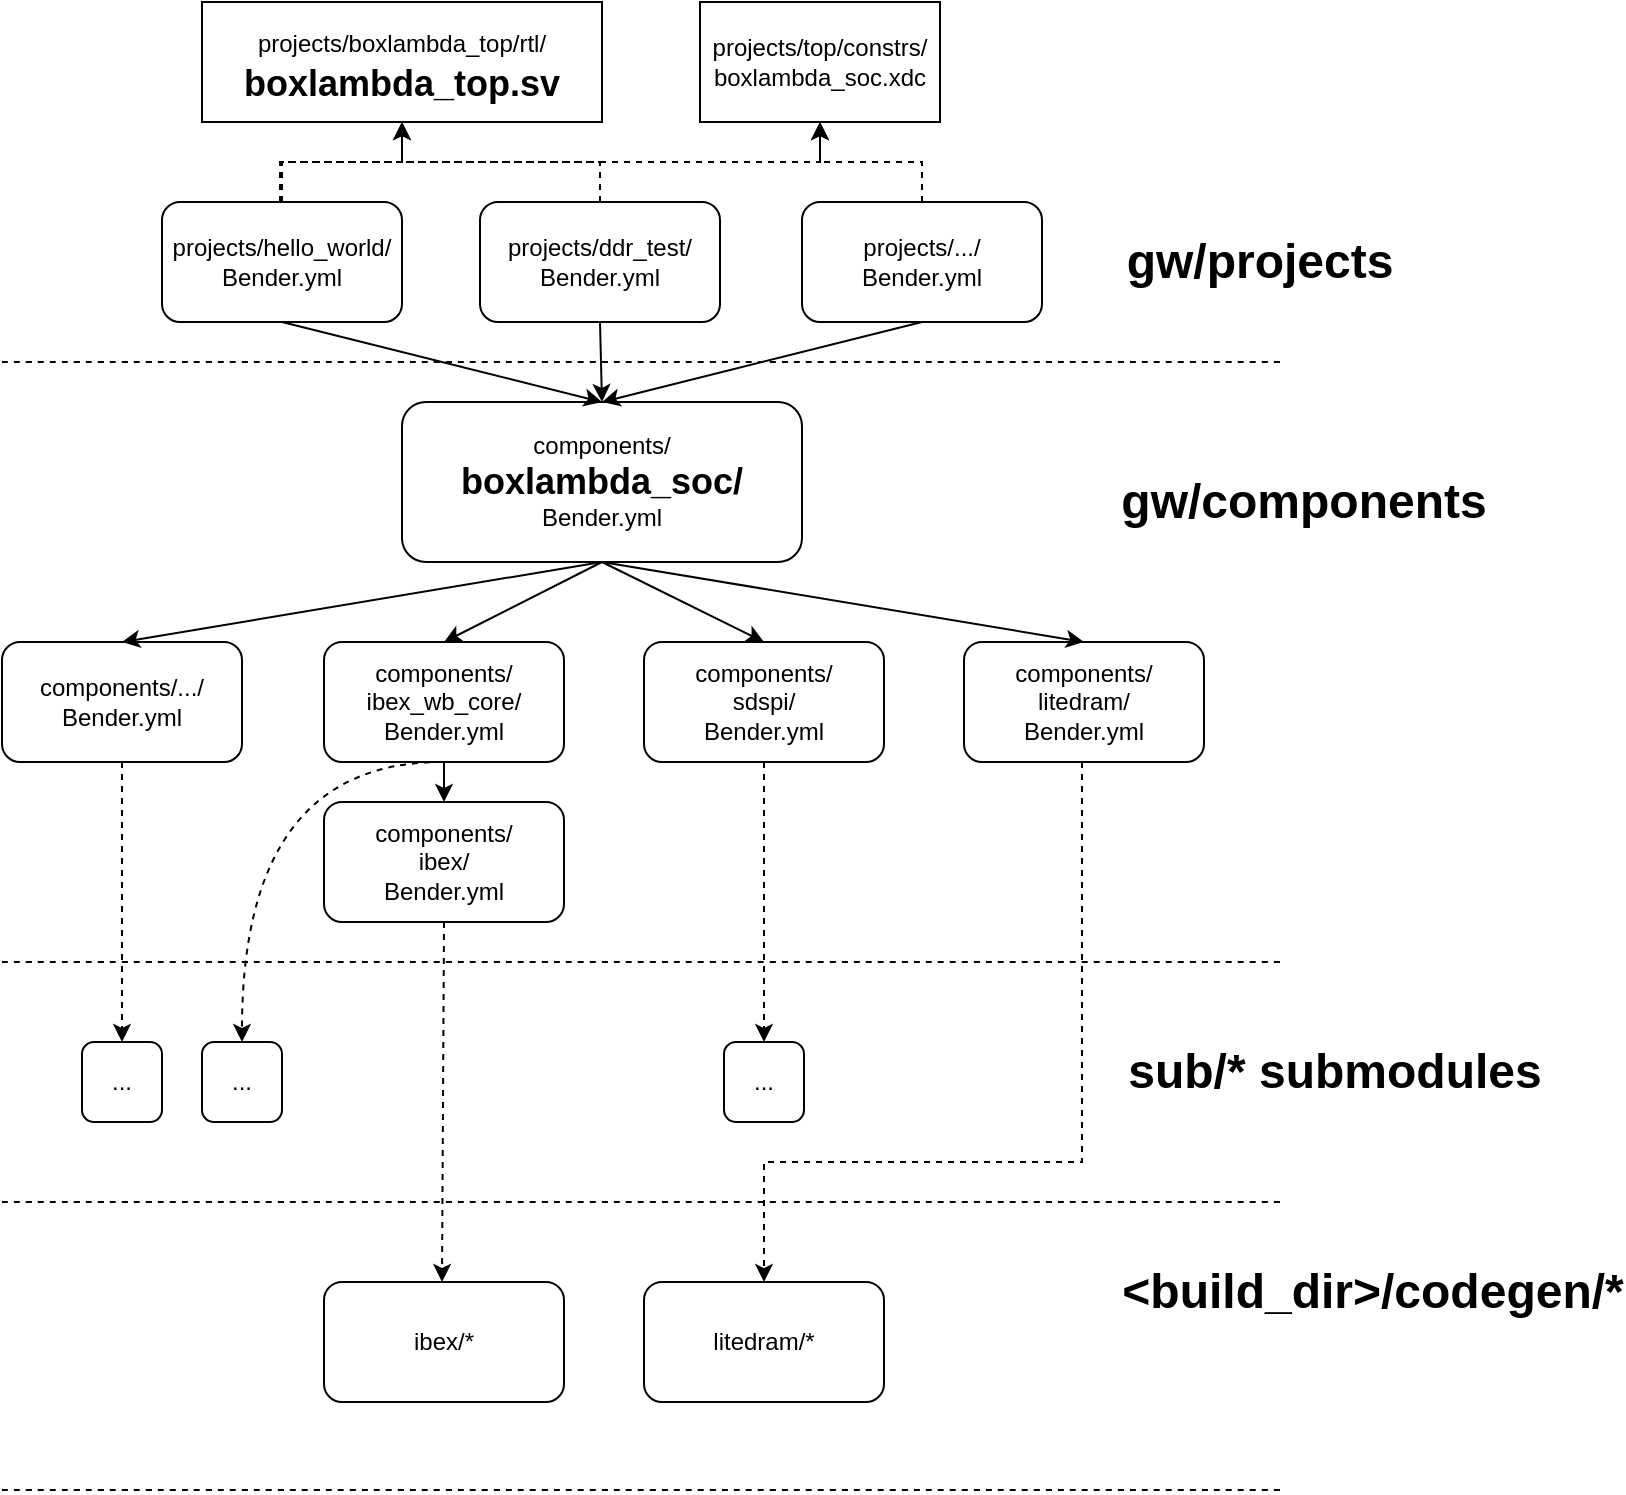 <mxfile version="26.2.2">
  <diagram id="vD6cmQ3MLj1Lhym_ptF8" name="Page-1">
    <mxGraphModel dx="2570" dy="2223" grid="1" gridSize="10" guides="1" tooltips="1" connect="1" arrows="1" fold="1" page="1" pageScale="1" pageWidth="850" pageHeight="1100" math="0" shadow="0">
      <root>
        <mxCell id="0" />
        <mxCell id="1" parent="0" />
        <mxCell id="AYIg6Dj9uEM3NDUXBw64-1" value="components/&lt;br&gt;&lt;b&gt;&lt;font style=&quot;font-size: 18px;&quot;&gt;boxlambda_soc&lt;/font&gt;&lt;font style=&quot;font-size: 18px;&quot;&gt;/&lt;/font&gt;&lt;br&gt;&lt;/b&gt;Bender.yml" style="rounded=1;whiteSpace=wrap;html=1;" parent="1" vertex="1">
          <mxGeometry x="160" y="120" width="200" height="80" as="geometry" />
        </mxCell>
        <mxCell id="AYIg6Dj9uEM3NDUXBw64-2" value="projects/hello_world/&lt;br&gt;Bender.yml" style="rounded=1;whiteSpace=wrap;html=1;" parent="1" vertex="1">
          <mxGeometry x="40" y="20" width="120" height="60" as="geometry" />
        </mxCell>
        <mxCell id="AYIg6Dj9uEM3NDUXBw64-3" value="" style="endArrow=classic;html=1;rounded=0;exitX=0.5;exitY=1;exitDx=0;exitDy=0;entryX=0.5;entryY=0;entryDx=0;entryDy=0;" parent="1" source="AYIg6Dj9uEM3NDUXBw64-2" target="AYIg6Dj9uEM3NDUXBw64-1" edge="1">
          <mxGeometry width="50" height="50" relative="1" as="geometry">
            <mxPoint x="279" y="330" as="sourcePoint" />
            <mxPoint x="329" y="280" as="targetPoint" />
          </mxGeometry>
        </mxCell>
        <mxCell id="AYIg6Dj9uEM3NDUXBw64-4" value="components/&lt;br&gt;ibex_wb_core/&lt;br&gt;Bender.yml" style="rounded=1;whiteSpace=wrap;html=1;" parent="1" vertex="1">
          <mxGeometry x="121" y="240" width="120" height="60" as="geometry" />
        </mxCell>
        <mxCell id="AYIg6Dj9uEM3NDUXBw64-5" value="components/&lt;br&gt;sdspi/&lt;br&gt;Bender.yml" style="rounded=1;whiteSpace=wrap;html=1;" parent="1" vertex="1">
          <mxGeometry x="281" y="240" width="120" height="60" as="geometry" />
        </mxCell>
        <mxCell id="AYIg6Dj9uEM3NDUXBw64-6" value="components/&lt;br&gt;litedram/&lt;br&gt;Bender.yml" style="rounded=1;whiteSpace=wrap;html=1;" parent="1" vertex="1">
          <mxGeometry x="441" y="240" width="120" height="60" as="geometry" />
        </mxCell>
        <mxCell id="AYIg6Dj9uEM3NDUXBw64-7" value="components/&lt;br&gt;ibex/&lt;br&gt;Bender.yml" style="rounded=1;whiteSpace=wrap;html=1;" parent="1" vertex="1">
          <mxGeometry x="121" y="320" width="120" height="60" as="geometry" />
        </mxCell>
        <mxCell id="AYIg6Dj9uEM3NDUXBw64-9" value="" style="endArrow=classic;html=1;rounded=0;exitX=0.5;exitY=1;exitDx=0;exitDy=0;entryX=0.5;entryY=0;entryDx=0;entryDy=0;" parent="1" source="AYIg6Dj9uEM3NDUXBw64-1" target="AYIg6Dj9uEM3NDUXBw64-5" edge="1">
          <mxGeometry width="50" height="50" relative="1" as="geometry">
            <mxPoint x="430" y="230" as="sourcePoint" />
            <mxPoint x="480" y="180" as="targetPoint" />
          </mxGeometry>
        </mxCell>
        <mxCell id="AYIg6Dj9uEM3NDUXBw64-10" value="" style="endArrow=classic;html=1;rounded=0;exitX=0.5;exitY=1;exitDx=0;exitDy=0;entryX=0.5;entryY=0;entryDx=0;entryDy=0;" parent="1" source="AYIg6Dj9uEM3NDUXBw64-1" target="AYIg6Dj9uEM3NDUXBw64-6" edge="1">
          <mxGeometry width="50" height="50" relative="1" as="geometry">
            <mxPoint x="350" y="210" as="sourcePoint" />
            <mxPoint x="351" y="250" as="targetPoint" />
          </mxGeometry>
        </mxCell>
        <mxCell id="AYIg6Dj9uEM3NDUXBw64-11" value="" style="endArrow=classic;html=1;rounded=0;exitX=0.5;exitY=1;exitDx=0;exitDy=0;entryX=0.5;entryY=0;entryDx=0;entryDy=0;" parent="1" source="AYIg6Dj9uEM3NDUXBw64-1" target="AYIg6Dj9uEM3NDUXBw64-4" edge="1">
          <mxGeometry width="50" height="50" relative="1" as="geometry">
            <mxPoint x="350" y="210" as="sourcePoint" />
            <mxPoint x="511" y="250" as="targetPoint" />
          </mxGeometry>
        </mxCell>
        <mxCell id="AYIg6Dj9uEM3NDUXBw64-12" value="" style="endArrow=classic;html=1;rounded=0;exitX=0.5;exitY=1;exitDx=0;exitDy=0;" parent="1" source="AYIg6Dj9uEM3NDUXBw64-4" target="AYIg6Dj9uEM3NDUXBw64-7" edge="1">
          <mxGeometry width="50" height="50" relative="1" as="geometry">
            <mxPoint x="150" y="490" as="sourcePoint" />
            <mxPoint x="200" y="440" as="targetPoint" />
          </mxGeometry>
        </mxCell>
        <mxCell id="AYIg6Dj9uEM3NDUXBw64-14" value="" style="endArrow=classic;html=1;rounded=0;exitX=0.5;exitY=1;exitDx=0;exitDy=0;entryX=0.5;entryY=0;entryDx=0;entryDy=0;dashed=1;" parent="1" source="AYIg6Dj9uEM3NDUXBw64-5" edge="1">
          <mxGeometry width="50" height="50" relative="1" as="geometry">
            <mxPoint x="370" y="230" as="sourcePoint" />
            <mxPoint x="341" y="440" as="targetPoint" />
          </mxGeometry>
        </mxCell>
        <mxCell id="AYIg6Dj9uEM3NDUXBw64-22" value="" style="endArrow=classic;html=1;rounded=0;targetPerimeterSpacing=14;strokeWidth=1;dashed=1;entryX=0.5;entryY=0;entryDx=0;entryDy=0;edgeStyle=orthogonalEdgeStyle;" parent="1" edge="1" target="O72yHQbgVsSCci2RhjCt-6">
          <mxGeometry width="50" height="50" relative="1" as="geometry">
            <mxPoint x="500" y="300" as="sourcePoint" />
            <mxPoint x="500" y="560" as="targetPoint" />
            <Array as="points">
              <mxPoint x="500" y="500" />
              <mxPoint x="341" y="500" />
            </Array>
          </mxGeometry>
        </mxCell>
        <mxCell id="AYIg6Dj9uEM3NDUXBw64-24" value="" style="endArrow=classic;html=1;rounded=0;targetPerimeterSpacing=14;strokeWidth=1;dashed=1;exitX=0.5;exitY=1;exitDx=0;exitDy=0;" parent="1" source="AYIg6Dj9uEM3NDUXBw64-7" edge="1">
          <mxGeometry width="50" height="50" relative="1" as="geometry">
            <mxPoint x="351" y="390" as="sourcePoint" />
            <mxPoint x="180" y="560" as="targetPoint" />
          </mxGeometry>
        </mxCell>
        <mxCell id="AYIg6Dj9uEM3NDUXBw64-28" value="" style="endArrow=classic;html=1;rounded=0;targetPerimeterSpacing=14;strokeWidth=1;dashed=1;edgeStyle=orthogonalEdgeStyle;curved=1;" parent="1" edge="1">
          <mxGeometry width="50" height="50" relative="1" as="geometry">
            <mxPoint x="180" y="300" as="sourcePoint" />
            <mxPoint x="80" y="440" as="targetPoint" />
            <Array as="points">
              <mxPoint x="80" y="300" />
            </Array>
          </mxGeometry>
        </mxCell>
        <mxCell id="imEgieJ_jZu0eXIz9Plr-1" value="" style="endArrow=none;dashed=1;html=1;rounded=0;targetPerimeterSpacing=14;strokeWidth=1;curved=1;" parent="1" edge="1">
          <mxGeometry width="50" height="50" relative="1" as="geometry">
            <mxPoint x="-40" y="100" as="sourcePoint" />
            <mxPoint x="600" y="100" as="targetPoint" />
          </mxGeometry>
        </mxCell>
        <mxCell id="imEgieJ_jZu0eXIz9Plr-2" value="" style="endArrow=none;dashed=1;html=1;rounded=0;targetPerimeterSpacing=14;strokeWidth=1;curved=1;" parent="1" edge="1">
          <mxGeometry width="50" height="50" relative="1" as="geometry">
            <mxPoint x="-40" y="400" as="sourcePoint" />
            <mxPoint x="600" y="400" as="targetPoint" />
          </mxGeometry>
        </mxCell>
        <mxCell id="imEgieJ_jZu0eXIz9Plr-3" value="gw/projects" style="text;html=1;strokeColor=none;fillColor=none;align=center;verticalAlign=middle;whiteSpace=wrap;rounded=0;fontStyle=1;fontSize=24;" parent="1" vertex="1">
          <mxGeometry x="559" y="35" width="60" height="30" as="geometry" />
        </mxCell>
        <mxCell id="imEgieJ_jZu0eXIz9Plr-4" value="gw/components" style="text;html=1;strokeColor=none;fillColor=none;align=center;verticalAlign=middle;whiteSpace=wrap;rounded=0;fontStyle=1;fontSize=24;" parent="1" vertex="1">
          <mxGeometry x="581" y="155" width="60" height="30" as="geometry" />
        </mxCell>
        <mxCell id="imEgieJ_jZu0eXIz9Plr-5" value="sub/* submodules" style="text;html=1;strokeColor=none;fillColor=none;align=center;verticalAlign=middle;whiteSpace=wrap;rounded=0;fontStyle=1;fontSize=24;" parent="1" vertex="1">
          <mxGeometry x="506" y="440" width="241" height="30" as="geometry" />
        </mxCell>
        <mxCell id="7cDhj4UyhK-GTtnWPC7y-2" value="components/.../&lt;br&gt;Bender.yml" style="rounded=1;whiteSpace=wrap;html=1;" parent="1" vertex="1">
          <mxGeometry x="-40" y="240" width="120" height="60" as="geometry" />
        </mxCell>
        <mxCell id="7cDhj4UyhK-GTtnWPC7y-3" value="" style="endArrow=classic;html=1;rounded=0;exitX=0.5;exitY=1;exitDx=0;exitDy=0;entryX=0.5;entryY=0;entryDx=0;entryDy=0;" parent="1" source="AYIg6Dj9uEM3NDUXBw64-1" target="7cDhj4UyhK-GTtnWPC7y-2" edge="1">
          <mxGeometry width="50" height="50" relative="1" as="geometry">
            <mxPoint x="350" y="210" as="sourcePoint" />
            <mxPoint x="191" y="250" as="targetPoint" />
          </mxGeometry>
        </mxCell>
        <mxCell id="7cDhj4UyhK-GTtnWPC7y-4" value="" style="endArrow=classic;html=1;rounded=0;exitX=0.5;exitY=1;exitDx=0;exitDy=0;dashed=1;entryX=0.5;entryY=0;entryDx=0;entryDy=0;" parent="1" source="7cDhj4UyhK-GTtnWPC7y-2" edge="1">
          <mxGeometry width="50" height="50" relative="1" as="geometry">
            <mxPoint x="220" y="340" as="sourcePoint" />
            <mxPoint x="20" y="440" as="targetPoint" />
          </mxGeometry>
        </mxCell>
        <mxCell id="7cDhj4UyhK-GTtnWPC7y-6" value="projects/ddr_test/&lt;br&gt;Bender.yml" style="rounded=1;whiteSpace=wrap;html=1;" parent="1" vertex="1">
          <mxGeometry x="199" y="20" width="120" height="60" as="geometry" />
        </mxCell>
        <mxCell id="7cDhj4UyhK-GTtnWPC7y-7" value="" style="endArrow=classic;html=1;rounded=0;exitX=0.5;exitY=1;exitDx=0;exitDy=0;entryX=0.5;entryY=0;entryDx=0;entryDy=0;" parent="1" source="7cDhj4UyhK-GTtnWPC7y-6" target="AYIg6Dj9uEM3NDUXBw64-1" edge="1">
          <mxGeometry width="50" height="50" relative="1" as="geometry">
            <mxPoint x="110" y="110" as="sourcePoint" />
            <mxPoint x="209" y="153.585" as="targetPoint" />
          </mxGeometry>
        </mxCell>
        <mxCell id="7cDhj4UyhK-GTtnWPC7y-8" value="projects/.../&lt;br&gt;Bender.yml" style="rounded=1;whiteSpace=wrap;html=1;" parent="1" vertex="1">
          <mxGeometry x="360" y="20" width="120" height="60" as="geometry" />
        </mxCell>
        <mxCell id="7cDhj4UyhK-GTtnWPC7y-9" value="" style="endArrow=classic;html=1;rounded=0;exitX=0.5;exitY=1;exitDx=0;exitDy=0;entryX=0.5;entryY=0;entryDx=0;entryDy=0;" parent="1" source="7cDhj4UyhK-GTtnWPC7y-8" target="AYIg6Dj9uEM3NDUXBw64-1" edge="1">
          <mxGeometry width="50" height="50" relative="1" as="geometry">
            <mxPoint x="269" y="110" as="sourcePoint" />
            <mxPoint x="269" y="150" as="targetPoint" />
          </mxGeometry>
        </mxCell>
        <mxCell id="7cDhj4UyhK-GTtnWPC7y-10" value="&lt;font style=&quot;font-size: 12px;&quot;&gt;projects/boxlambda_top/rtl/&lt;/font&gt;&lt;br&gt;&lt;b&gt;boxlambda_top.sv&lt;/b&gt;" style="rounded=0;whiteSpace=wrap;html=1;fontSize=18;" parent="1" vertex="1">
          <mxGeometry x="60" y="-80" width="200" height="60" as="geometry" />
        </mxCell>
        <mxCell id="7cDhj4UyhK-GTtnWPC7y-11" value="" style="endArrow=classic;html=1;rounded=0;dashed=1;exitX=0.5;exitY=0;exitDx=0;exitDy=0;entryX=0.5;entryY=1;entryDx=0;entryDy=0;edgeStyle=orthogonalEdgeStyle;" parent="1" source="AYIg6Dj9uEM3NDUXBw64-2" target="7cDhj4UyhK-GTtnWPC7y-10" edge="1">
          <mxGeometry width="50" height="50" relative="1" as="geometry">
            <mxPoint x="99" y="10" as="sourcePoint" />
            <mxPoint x="149" y="-40" as="targetPoint" />
          </mxGeometry>
        </mxCell>
        <mxCell id="7cDhj4UyhK-GTtnWPC7y-14" value="projects/top/constrs/&lt;br&gt;boxlambda_soc.xdc" style="rounded=0;whiteSpace=wrap;html=1;" parent="1" vertex="1">
          <mxGeometry x="309" y="-80" width="120" height="60" as="geometry" />
        </mxCell>
        <mxCell id="7cDhj4UyhK-GTtnWPC7y-17" value="" style="endArrow=classic;html=1;rounded=0;dashed=1;entryX=0.5;entryY=1;entryDx=0;entryDy=0;edgeStyle=orthogonalEdgeStyle;" parent="1" target="7cDhj4UyhK-GTtnWPC7y-14" edge="1">
          <mxGeometry width="50" height="50" relative="1" as="geometry">
            <mxPoint x="99" y="20" as="sourcePoint" />
            <mxPoint x="29" y="-70" as="targetPoint" />
            <Array as="points">
              <mxPoint x="99" />
              <mxPoint x="369" />
            </Array>
          </mxGeometry>
        </mxCell>
        <mxCell id="7cDhj4UyhK-GTtnWPC7y-20" value="" style="endArrow=classic;html=1;rounded=0;dashed=1;exitX=0.5;exitY=0;exitDx=0;exitDy=0;entryX=0.5;entryY=1;entryDx=0;entryDy=0;edgeStyle=orthogonalEdgeStyle;" parent="1" source="7cDhj4UyhK-GTtnWPC7y-6" target="7cDhj4UyhK-GTtnWPC7y-10" edge="1">
          <mxGeometry width="50" height="50" relative="1" as="geometry">
            <mxPoint x="259" as="sourcePoint" />
            <mxPoint x="309" y="-50" as="targetPoint" />
          </mxGeometry>
        </mxCell>
        <mxCell id="7cDhj4UyhK-GTtnWPC7y-21" value="" style="endArrow=classic;html=1;rounded=0;dashed=1;exitX=0.5;exitY=0;exitDx=0;exitDy=0;entryX=0.5;entryY=1;entryDx=0;entryDy=0;edgeStyle=orthogonalEdgeStyle;" parent="1" source="7cDhj4UyhK-GTtnWPC7y-8" target="7cDhj4UyhK-GTtnWPC7y-14" edge="1">
          <mxGeometry width="50" height="50" relative="1" as="geometry">
            <mxPoint x="519" y="-20" as="sourcePoint" />
            <mxPoint x="569" y="-70" as="targetPoint" />
          </mxGeometry>
        </mxCell>
        <mxCell id="O72yHQbgVsSCci2RhjCt-1" value="" style="endArrow=none;dashed=1;html=1;rounded=0;targetPerimeterSpacing=14;strokeWidth=1;curved=1;" edge="1" parent="1">
          <mxGeometry width="50" height="50" relative="1" as="geometry">
            <mxPoint x="-40" y="520" as="sourcePoint" />
            <mxPoint x="600" y="520" as="targetPoint" />
          </mxGeometry>
        </mxCell>
        <mxCell id="O72yHQbgVsSCci2RhjCt-2" value="&amp;lt;build_dir&amp;gt;/codegen/*" style="text;html=1;strokeColor=none;fillColor=none;align=center;verticalAlign=middle;whiteSpace=wrap;rounded=0;fontStyle=1;fontSize=24;" vertex="1" parent="1">
          <mxGeometry x="550" y="550" width="191" height="30" as="geometry" />
        </mxCell>
        <mxCell id="O72yHQbgVsSCci2RhjCt-3" value="" style="endArrow=none;dashed=1;html=1;rounded=0;targetPerimeterSpacing=14;strokeWidth=1;curved=1;" edge="1" parent="1">
          <mxGeometry width="50" height="50" relative="1" as="geometry">
            <mxPoint x="-40" y="664" as="sourcePoint" />
            <mxPoint x="600" y="664" as="targetPoint" />
          </mxGeometry>
        </mxCell>
        <mxCell id="O72yHQbgVsSCci2RhjCt-5" value="ibex/*" style="rounded=1;whiteSpace=wrap;html=1;" vertex="1" parent="1">
          <mxGeometry x="121" y="560" width="120" height="60" as="geometry" />
        </mxCell>
        <mxCell id="O72yHQbgVsSCci2RhjCt-6" value="litedram/*" style="rounded=1;whiteSpace=wrap;html=1;" vertex="1" parent="1">
          <mxGeometry x="281" y="560" width="120" height="60" as="geometry" />
        </mxCell>
        <mxCell id="O72yHQbgVsSCci2RhjCt-7" value="..." style="rounded=1;whiteSpace=wrap;html=1;" vertex="1" parent="1">
          <mxGeometry y="440" width="40" height="40" as="geometry" />
        </mxCell>
        <mxCell id="O72yHQbgVsSCci2RhjCt-8" value="..." style="rounded=1;whiteSpace=wrap;html=1;" vertex="1" parent="1">
          <mxGeometry x="60" y="440" width="40" height="40" as="geometry" />
        </mxCell>
        <mxCell id="O72yHQbgVsSCci2RhjCt-9" value="..." style="rounded=1;whiteSpace=wrap;html=1;" vertex="1" parent="1">
          <mxGeometry x="321" y="440" width="40" height="40" as="geometry" />
        </mxCell>
      </root>
    </mxGraphModel>
  </diagram>
</mxfile>
